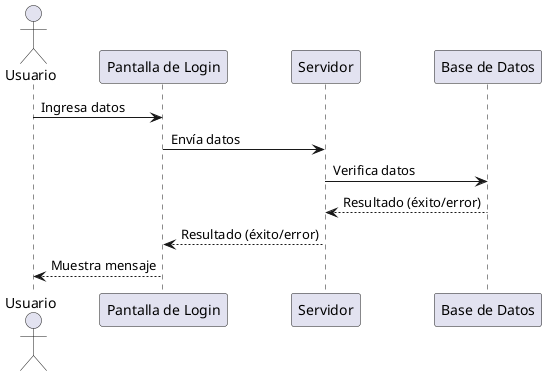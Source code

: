 @startuml "Diagrama"
actor Usuario
participant "Pantalla de Login" as Login
participant Servidor
participant "Base de Datos" as DB

Usuario -> Login: Ingresa datos
Login -> Servidor: Envía datos
Servidor -> DB: Verifica datos
DB --> Servidor: Resultado (éxito/error)
Servidor --> Login: Resultado (éxito/error)
Login --> Usuario: Muestra mensaje
@enduml
#Esta en testeo este diagrama, puede ser modificado debido a que no me muestra el diagrama. THANKS